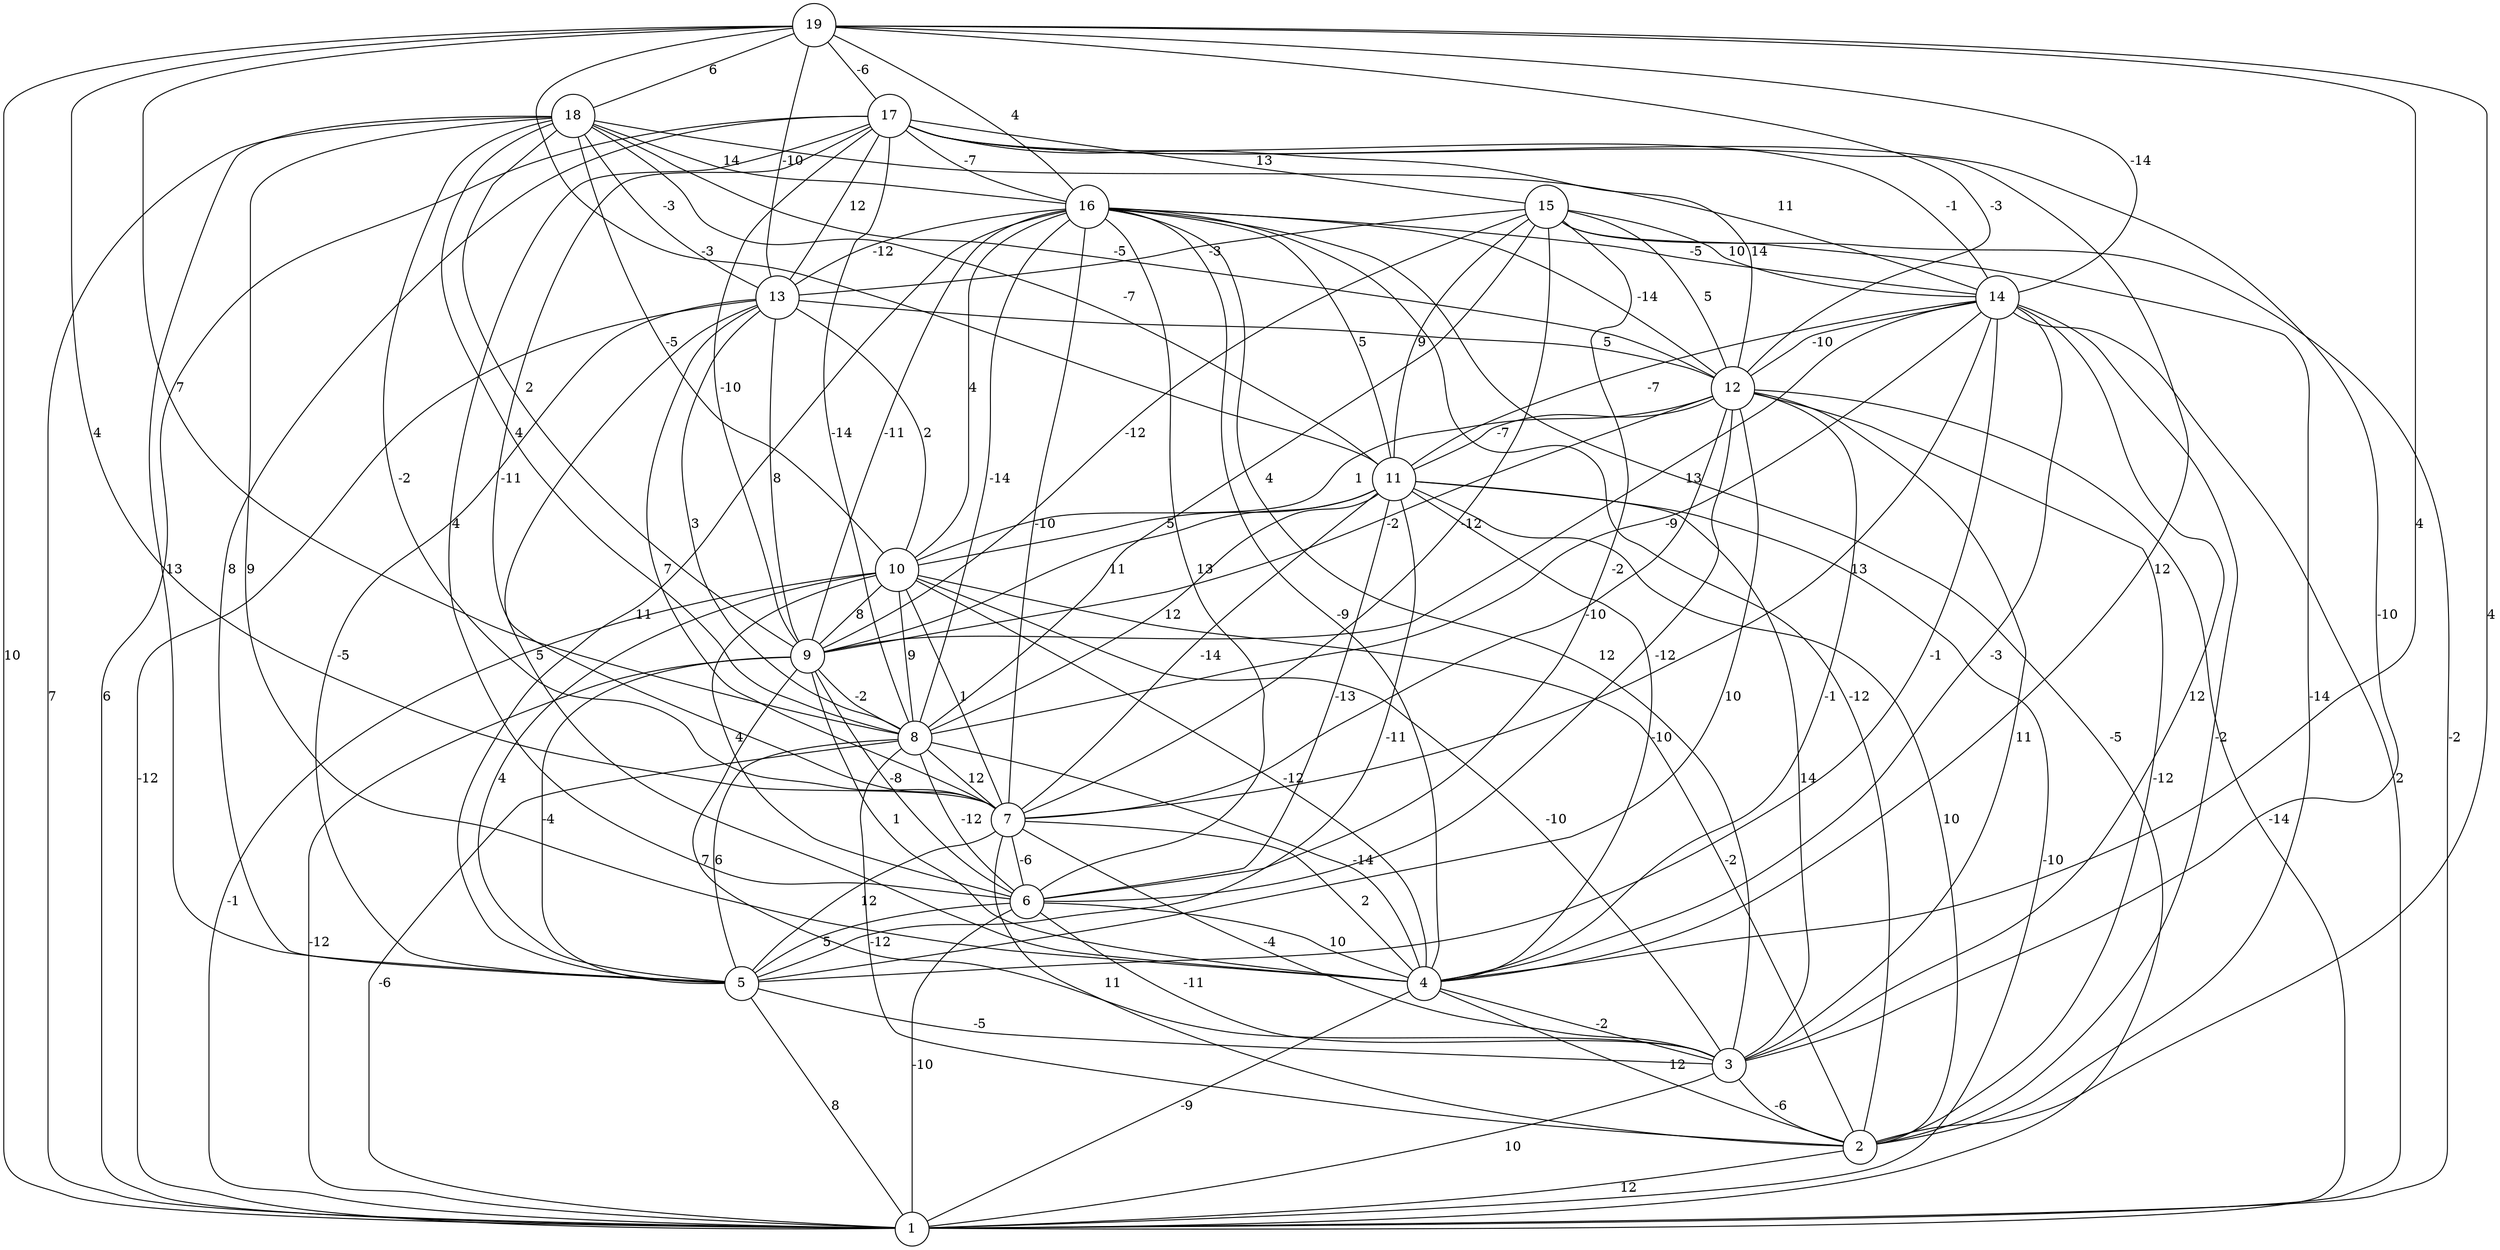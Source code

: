 graph { 
	 fontname="Helvetica,Arial,sans-serif" 
	 node [shape = circle]; 
	 19 -- 1 [label = "10"];
	 19 -- 2 [label = "4"];
	 19 -- 4 [label = "4"];
	 19 -- 7 [label = "4"];
	 19 -- 8 [label = "7"];
	 19 -- 11 [label = "-3"];
	 19 -- 12 [label = "-3"];
	 19 -- 13 [label = "-10"];
	 19 -- 14 [label = "-14"];
	 19 -- 16 [label = "4"];
	 19 -- 17 [label = "-6"];
	 19 -- 18 [label = "6"];
	 18 -- 1 [label = "7"];
	 18 -- 4 [label = "9"];
	 18 -- 5 [label = "13"];
	 18 -- 7 [label = "-2"];
	 18 -- 8 [label = "4"];
	 18 -- 9 [label = "2"];
	 18 -- 10 [label = "-5"];
	 18 -- 11 [label = "-7"];
	 18 -- 12 [label = "-5"];
	 18 -- 13 [label = "-3"];
	 18 -- 14 [label = "11"];
	 18 -- 16 [label = "14"];
	 17 -- 1 [label = "6"];
	 17 -- 3 [label = "-10"];
	 17 -- 4 [label = "12"];
	 17 -- 5 [label = "8"];
	 17 -- 6 [label = "4"];
	 17 -- 7 [label = "-11"];
	 17 -- 8 [label = "-14"];
	 17 -- 9 [label = "-10"];
	 17 -- 12 [label = "14"];
	 17 -- 13 [label = "12"];
	 17 -- 14 [label = "-1"];
	 17 -- 15 [label = "13"];
	 17 -- 16 [label = "-7"];
	 16 -- 1 [label = "-5"];
	 16 -- 2 [label = "-12"];
	 16 -- 3 [label = "12"];
	 16 -- 4 [label = "-9"];
	 16 -- 5 [label = "11"];
	 16 -- 6 [label = "13"];
	 16 -- 7 [label = "-10"];
	 16 -- 8 [label = "-14"];
	 16 -- 9 [label = "-11"];
	 16 -- 10 [label = "4"];
	 16 -- 11 [label = "5"];
	 16 -- 12 [label = "-14"];
	 16 -- 13 [label = "-12"];
	 16 -- 14 [label = "-5"];
	 15 -- 1 [label = "-2"];
	 15 -- 2 [label = "-14"];
	 15 -- 6 [label = "-2"];
	 15 -- 7 [label = "-12"];
	 15 -- 8 [label = "4"];
	 15 -- 9 [label = "-12"];
	 15 -- 11 [label = "9"];
	 15 -- 12 [label = "5"];
	 15 -- 13 [label = "-3"];
	 15 -- 14 [label = "10"];
	 14 -- 1 [label = "2"];
	 14 -- 2 [label = "-2"];
	 14 -- 3 [label = "12"];
	 14 -- 4 [label = "-3"];
	 14 -- 5 [label = "-1"];
	 14 -- 7 [label = "13"];
	 14 -- 8 [label = "-9"];
	 14 -- 9 [label = "13"];
	 14 -- 11 [label = "-7"];
	 14 -- 12 [label = "-10"];
	 13 -- 1 [label = "-12"];
	 13 -- 4 [label = "5"];
	 13 -- 5 [label = "-5"];
	 13 -- 7 [label = "7"];
	 13 -- 8 [label = "3"];
	 13 -- 9 [label = "8"];
	 13 -- 10 [label = "2"];
	 13 -- 12 [label = "5"];
	 12 -- 1 [label = "-14"];
	 12 -- 2 [label = "-12"];
	 12 -- 3 [label = "11"];
	 12 -- 4 [label = "-1"];
	 12 -- 5 [label = "10"];
	 12 -- 6 [label = "-12"];
	 12 -- 7 [label = "-10"];
	 12 -- 9 [label = "-2"];
	 12 -- 10 [label = "1"];
	 12 -- 11 [label = "-7"];
	 11 -- 1 [label = "-10"];
	 11 -- 2 [label = "10"];
	 11 -- 3 [label = "14"];
	 11 -- 4 [label = "-10"];
	 11 -- 5 [label = "-11"];
	 11 -- 6 [label = "-13"];
	 11 -- 7 [label = "-14"];
	 11 -- 8 [label = "12"];
	 11 -- 9 [label = "11"];
	 11 -- 10 [label = "5"];
	 10 -- 1 [label = "-1"];
	 10 -- 2 [label = "-2"];
	 10 -- 3 [label = "-10"];
	 10 -- 4 [label = "-12"];
	 10 -- 5 [label = "4"];
	 10 -- 6 [label = "4"];
	 10 -- 7 [label = "1"];
	 10 -- 8 [label = "9"];
	 10 -- 9 [label = "8"];
	 9 -- 1 [label = "-12"];
	 9 -- 3 [label = "7"];
	 9 -- 4 [label = "1"];
	 9 -- 5 [label = "-4"];
	 9 -- 6 [label = "-8"];
	 9 -- 8 [label = "-2"];
	 8 -- 1 [label = "-6"];
	 8 -- 2 [label = "-12"];
	 8 -- 4 [label = "-14"];
	 8 -- 5 [label = "6"];
	 8 -- 6 [label = "-12"];
	 8 -- 7 [label = "12"];
	 7 -- 2 [label = "11"];
	 7 -- 3 [label = "-4"];
	 7 -- 4 [label = "2"];
	 7 -- 5 [label = "12"];
	 7 -- 6 [label = "-6"];
	 6 -- 1 [label = "-10"];
	 6 -- 3 [label = "-11"];
	 6 -- 4 [label = "10"];
	 6 -- 5 [label = "5"];
	 5 -- 1 [label = "8"];
	 5 -- 3 [label = "-5"];
	 4 -- 1 [label = "-9"];
	 4 -- 2 [label = "12"];
	 4 -- 3 [label = "-2"];
	 3 -- 1 [label = "10"];
	 3 -- 2 [label = "-6"];
	 2 -- 1 [label = "12"];
	 1;
	 2;
	 3;
	 4;
	 5;
	 6;
	 7;
	 8;
	 9;
	 10;
	 11;
	 12;
	 13;
	 14;
	 15;
	 16;
	 17;
	 18;
	 19;
}
